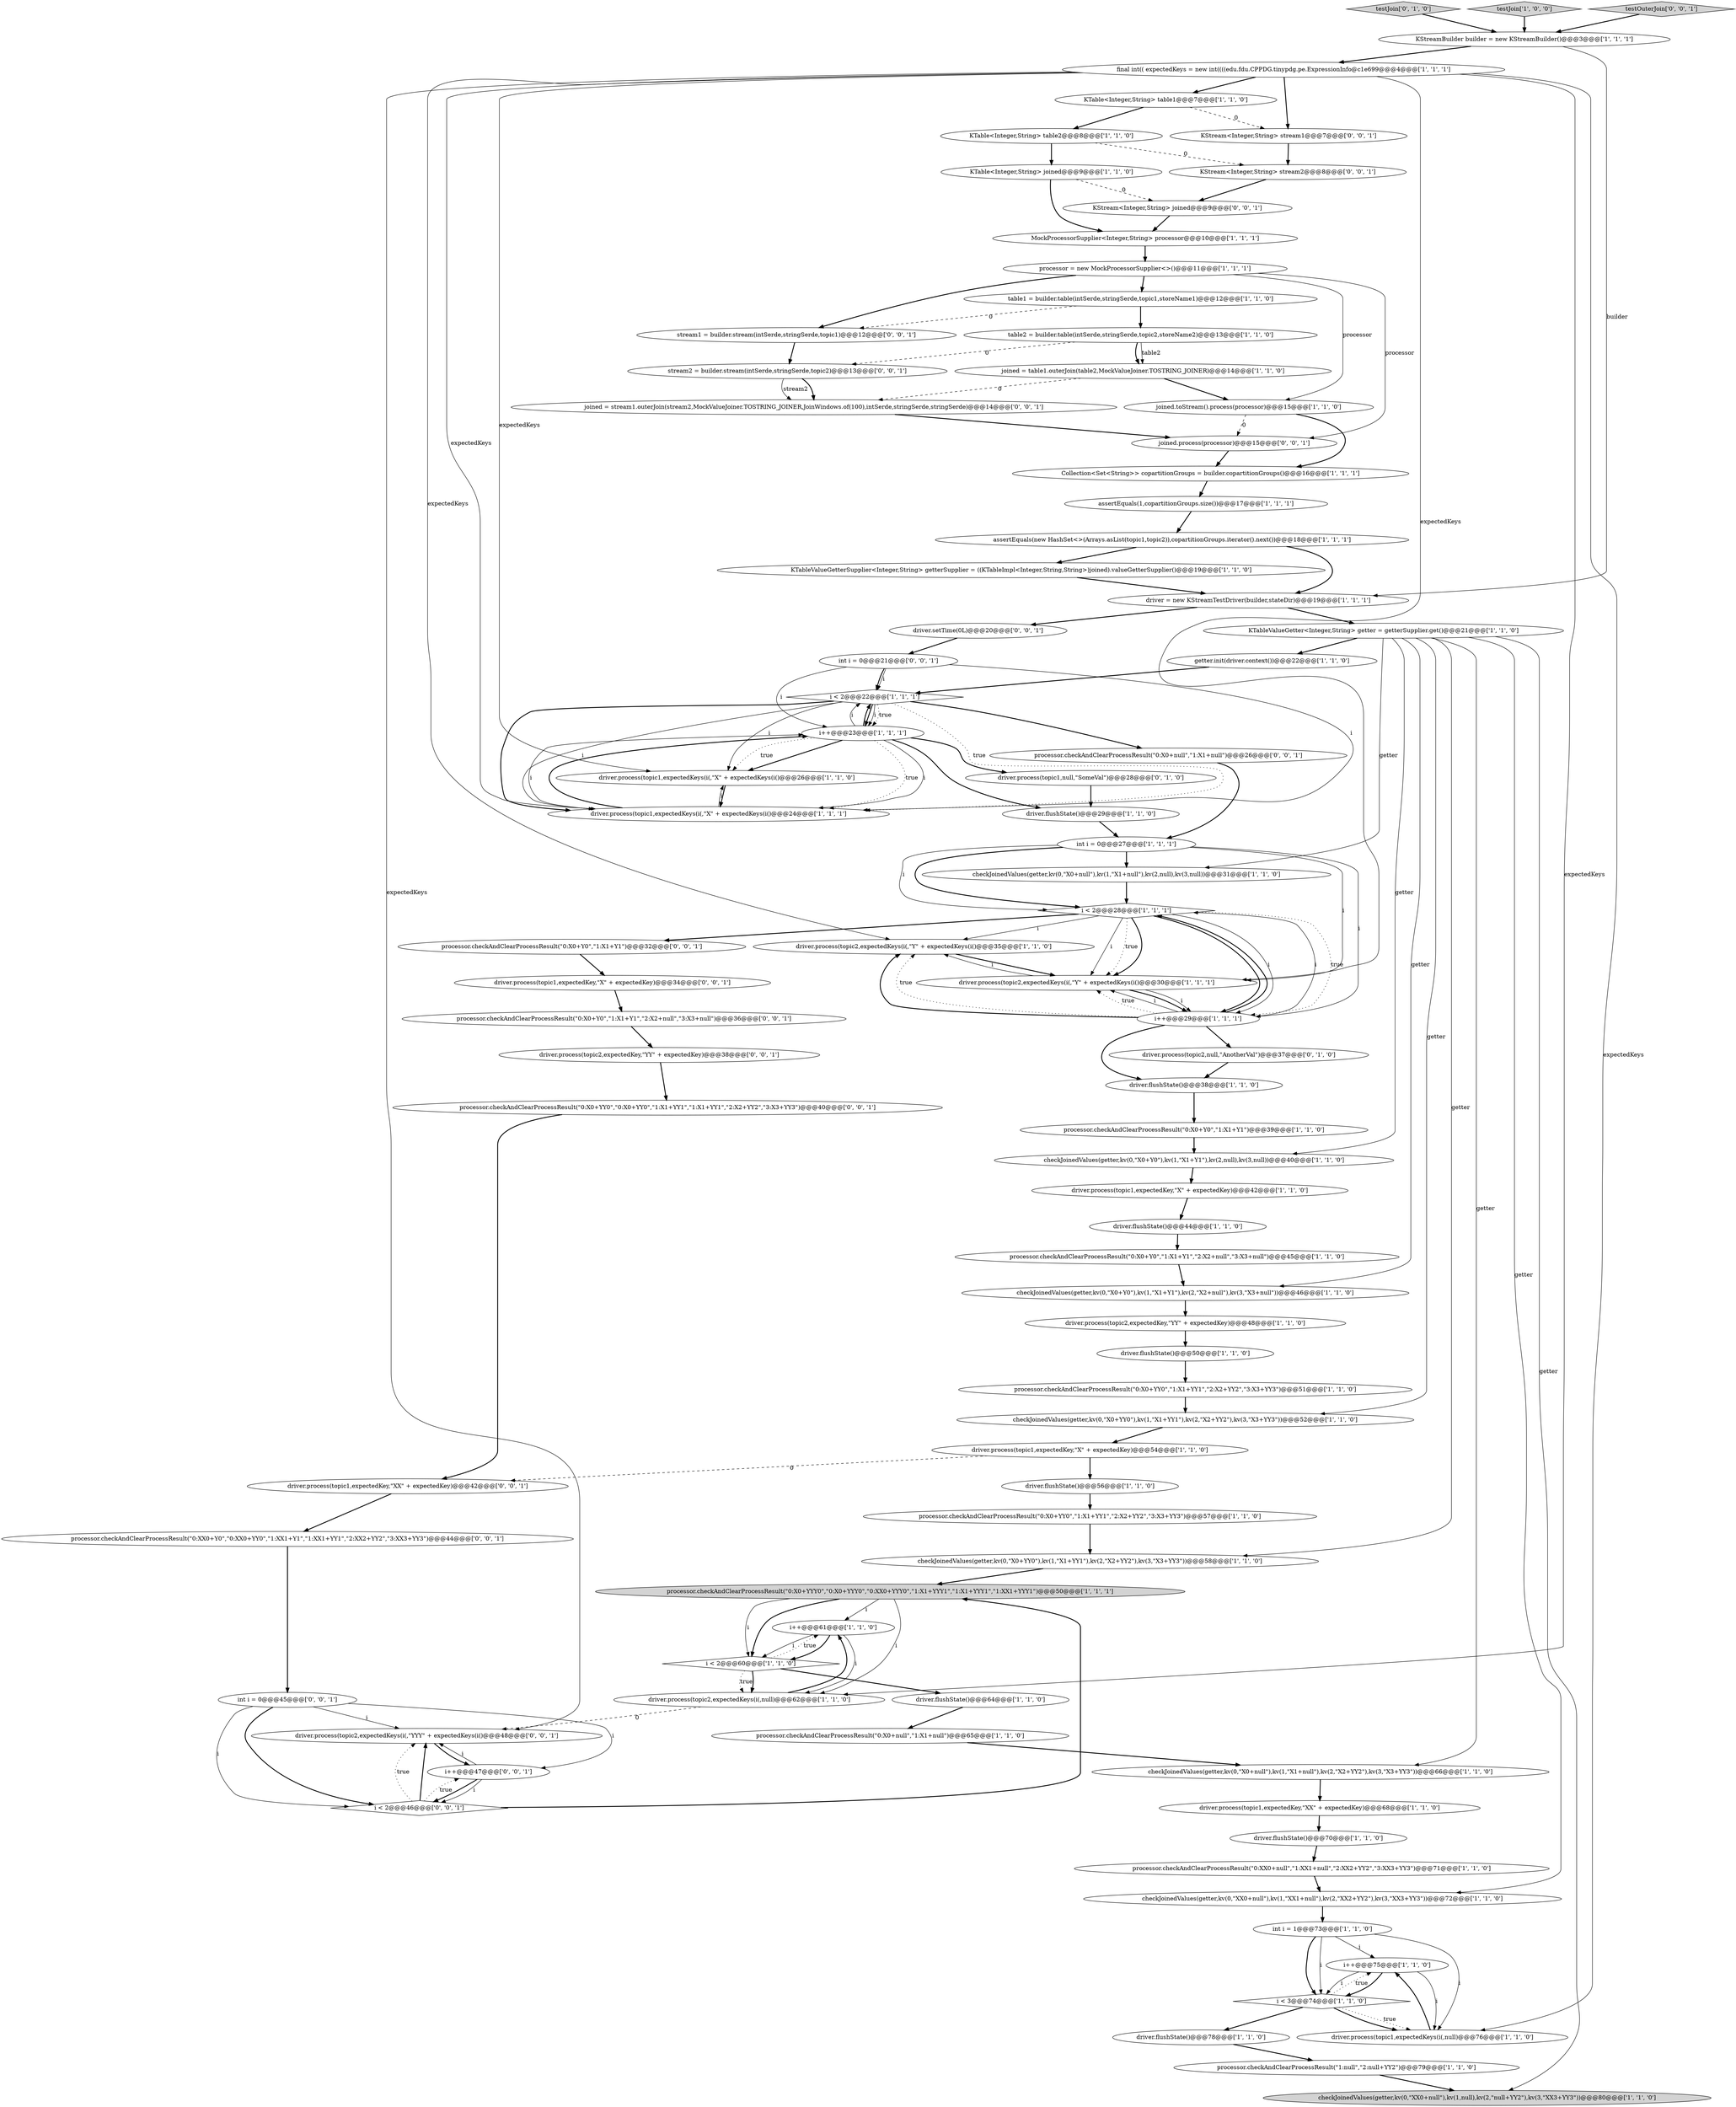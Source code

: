 digraph {
63 [style = filled, label = "driver.process(topic1,null,\"SomeVal\")@@@28@@@['0', '1', '0']", fillcolor = white, shape = ellipse image = "AAA1AAABBB2BBB"];
75 [style = filled, label = "i++@@@47@@@['0', '0', '1']", fillcolor = white, shape = ellipse image = "AAA0AAABBB3BBB"];
84 [style = filled, label = "processor.checkAndClearProcessResult(\"0:X0+Y0\",\"1:X1+Y1\",\"2:X2+null\",\"3:X3+null\")@@@36@@@['0', '0', '1']", fillcolor = white, shape = ellipse image = "AAA0AAABBB3BBB"];
12 [style = filled, label = "i++@@@75@@@['1', '1', '0']", fillcolor = white, shape = ellipse image = "AAA0AAABBB1BBB"];
9 [style = filled, label = "KTable<Integer,String> table2@@@8@@@['1', '1', '0']", fillcolor = white, shape = ellipse image = "AAA0AAABBB1BBB"];
20 [style = filled, label = "int i = 1@@@73@@@['1', '1', '0']", fillcolor = white, shape = ellipse image = "AAA0AAABBB1BBB"];
35 [style = filled, label = "KTableValueGetterSupplier<Integer,String> getterSupplier = ((KTableImpl<Integer,String,String>)joined).valueGetterSupplier()@@@19@@@['1', '1', '0']", fillcolor = white, shape = ellipse image = "AAA0AAABBB1BBB"];
61 [style = filled, label = "checkJoinedValues(getter,kv(0,\"X0+YY0\"),kv(1,\"X1+YY1\"),kv(2,\"X2+YY2\"),kv(3,\"X3+YY3\"))@@@58@@@['1', '1', '0']", fillcolor = white, shape = ellipse image = "AAA0AAABBB1BBB"];
57 [style = filled, label = "driver.flushState()@@@56@@@['1', '1', '0']", fillcolor = white, shape = ellipse image = "AAA0AAABBB1BBB"];
64 [style = filled, label = "testJoin['0', '1', '0']", fillcolor = lightgray, shape = diamond image = "AAA0AAABBB2BBB"];
47 [style = filled, label = "driver.flushState()@@@64@@@['1', '1', '0']", fillcolor = white, shape = ellipse image = "AAA0AAABBB1BBB"];
43 [style = filled, label = "joined = table1.outerJoin(table2,MockValueJoiner.TOSTRING_JOINER)@@@14@@@['1', '1', '0']", fillcolor = white, shape = ellipse image = "AAA0AAABBB1BBB"];
25 [style = filled, label = "processor.checkAndClearProcessResult(\"0:XX0+null\",\"1:XX1+null\",\"2:XX2+YY2\",\"3:XX3+YY3\")@@@71@@@['1', '1', '0']", fillcolor = white, shape = ellipse image = "AAA0AAABBB1BBB"];
82 [style = filled, label = "i < 2@@@46@@@['0', '0', '1']", fillcolor = white, shape = diamond image = "AAA0AAABBB3BBB"];
70 [style = filled, label = "processor.checkAndClearProcessResult(\"0:XX0+Y0\",\"0:XX0+YY0\",\"1:XX1+Y1\",\"1:XX1+YY1\",\"2:XX2+YY2\",\"3:XX3+YY3\")@@@44@@@['0', '0', '1']", fillcolor = white, shape = ellipse image = "AAA0AAABBB3BBB"];
65 [style = filled, label = "driver.process(topic2,null,\"AnotherVal\")@@@37@@@['0', '1', '0']", fillcolor = white, shape = ellipse image = "AAA1AAABBB2BBB"];
60 [style = filled, label = "driver.process(topic1,expectedKey,\"XX\" + expectedKey)@@@68@@@['1', '1', '0']", fillcolor = white, shape = ellipse image = "AAA0AAABBB1BBB"];
13 [style = filled, label = "table2 = builder.table(intSerde,stringSerde,topic2,storeName2)@@@13@@@['1', '1', '0']", fillcolor = white, shape = ellipse image = "AAA0AAABBB1BBB"];
30 [style = filled, label = "checkJoinedValues(getter,kv(0,\"X0+null\"),kv(1,\"X1+null\"),kv(2,null),kv(3,null))@@@31@@@['1', '1', '0']", fillcolor = white, shape = ellipse image = "AAA0AAABBB1BBB"];
50 [style = filled, label = "KStreamBuilder builder = new KStreamBuilder()@@@3@@@['1', '1', '1']", fillcolor = white, shape = ellipse image = "AAA0AAABBB1BBB"];
37 [style = filled, label = "driver = new KStreamTestDriver(builder,stateDir)@@@19@@@['1', '1', '1']", fillcolor = white, shape = ellipse image = "AAA0AAABBB1BBB"];
36 [style = filled, label = "driver.process(topic1,expectedKeys(i(,null)@@@76@@@['1', '1', '0']", fillcolor = white, shape = ellipse image = "AAA0AAABBB1BBB"];
40 [style = filled, label = "driver.flushState()@@@29@@@['1', '1', '0']", fillcolor = white, shape = ellipse image = "AAA0AAABBB1BBB"];
53 [style = filled, label = "processor.checkAndClearProcessResult(\"0:X0+Y0\",\"1:X1+Y1\")@@@39@@@['1', '1', '0']", fillcolor = white, shape = ellipse image = "AAA0AAABBB1BBB"];
22 [style = filled, label = "processor.checkAndClearProcessResult(\"0:X0+Y0\",\"1:X1+Y1\",\"2:X2+null\",\"3:X3+null\")@@@45@@@['1', '1', '0']", fillcolor = white, shape = ellipse image = "AAA0AAABBB1BBB"];
48 [style = filled, label = "processor.checkAndClearProcessResult(\"1:null\",\"2:null+YY2\")@@@79@@@['1', '1', '0']", fillcolor = white, shape = ellipse image = "AAA0AAABBB1BBB"];
33 [style = filled, label = "KTable<Integer,String> joined@@@9@@@['1', '1', '0']", fillcolor = white, shape = ellipse image = "AAA0AAABBB1BBB"];
15 [style = filled, label = "KTable<Integer,String> table1@@@7@@@['1', '1', '0']", fillcolor = white, shape = ellipse image = "AAA0AAABBB1BBB"];
29 [style = filled, label = "i++@@@23@@@['1', '1', '1']", fillcolor = white, shape = ellipse image = "AAA0AAABBB1BBB"];
44 [style = filled, label = "checkJoinedValues(getter,kv(0,\"X0+Y0\"),kv(1,\"X1+Y1\"),kv(2,\"X2+null\"),kv(3,\"X3+null\"))@@@46@@@['1', '1', '0']", fillcolor = white, shape = ellipse image = "AAA0AAABBB1BBB"];
74 [style = filled, label = "driver.process(topic2,expectedKey,\"YY\" + expectedKey)@@@38@@@['0', '0', '1']", fillcolor = white, shape = ellipse image = "AAA0AAABBB3BBB"];
87 [style = filled, label = "KStream<Integer,String> joined@@@9@@@['0', '0', '1']", fillcolor = white, shape = ellipse image = "AAA0AAABBB3BBB"];
16 [style = filled, label = "assertEquals(new HashSet<>(Arrays.asList(topic1,topic2)),copartitionGroups.iterator().next())@@@18@@@['1', '1', '1']", fillcolor = white, shape = ellipse image = "AAA0AAABBB1BBB"];
76 [style = filled, label = "joined = stream1.outerJoin(stream2,MockValueJoiner.TOSTRING_JOINER,JoinWindows.of(100),intSerde,stringSerde,stringSerde)@@@14@@@['0', '0', '1']", fillcolor = white, shape = ellipse image = "AAA0AAABBB3BBB"];
28 [style = filled, label = "processor = new MockProcessorSupplier<>()@@@11@@@['1', '1', '1']", fillcolor = white, shape = ellipse image = "AAA0AAABBB1BBB"];
11 [style = filled, label = "MockProcessorSupplier<Integer,String> processor@@@10@@@['1', '1', '1']", fillcolor = white, shape = ellipse image = "AAA0AAABBB1BBB"];
79 [style = filled, label = "driver.process(topic2,expectedKeys(i(,\"YYY\" + expectedKeys(i()@@@48@@@['0', '0', '1']", fillcolor = white, shape = ellipse image = "AAA0AAABBB3BBB"];
81 [style = filled, label = "stream1 = builder.stream(intSerde,stringSerde,topic1)@@@12@@@['0', '0', '1']", fillcolor = white, shape = ellipse image = "AAA0AAABBB3BBB"];
56 [style = filled, label = "driver.flushState()@@@50@@@['1', '1', '0']", fillcolor = white, shape = ellipse image = "AAA0AAABBB1BBB"];
77 [style = filled, label = "processor.checkAndClearProcessResult(\"0:X0+null\",\"1:X1+null\")@@@26@@@['0', '0', '1']", fillcolor = white, shape = ellipse image = "AAA0AAABBB3BBB"];
59 [style = filled, label = "joined.toStream().process(processor)@@@15@@@['1', '1', '0']", fillcolor = white, shape = ellipse image = "AAA0AAABBB1BBB"];
26 [style = filled, label = "checkJoinedValues(getter,kv(0,\"X0+YY0\"),kv(1,\"X1+YY1\"),kv(2,\"X2+YY2\"),kv(3,\"X3+YY3\"))@@@52@@@['1', '1', '0']", fillcolor = white, shape = ellipse image = "AAA0AAABBB1BBB"];
68 [style = filled, label = "joined.process(processor)@@@15@@@['0', '0', '1']", fillcolor = white, shape = ellipse image = "AAA0AAABBB3BBB"];
18 [style = filled, label = "driver.process(topic1,expectedKey,\"X\" + expectedKey)@@@42@@@['1', '1', '0']", fillcolor = white, shape = ellipse image = "AAA0AAABBB1BBB"];
71 [style = filled, label = "KStream<Integer,String> stream2@@@8@@@['0', '0', '1']", fillcolor = white, shape = ellipse image = "AAA0AAABBB3BBB"];
14 [style = filled, label = "driver.process(topic2,expectedKeys(i(,\"Y\" + expectedKeys(i()@@@35@@@['1', '1', '0']", fillcolor = white, shape = ellipse image = "AAA0AAABBB1BBB"];
10 [style = filled, label = "KTableValueGetter<Integer,String> getter = getterSupplier.get()@@@21@@@['1', '1', '0']", fillcolor = white, shape = ellipse image = "AAA0AAABBB1BBB"];
7 [style = filled, label = "Collection<Set<String>> copartitionGroups = builder.copartitionGroups()@@@16@@@['1', '1', '1']", fillcolor = white, shape = ellipse image = "AAA0AAABBB1BBB"];
83 [style = filled, label = "driver.setTime(0L)@@@20@@@['0', '0', '1']", fillcolor = white, shape = ellipse image = "AAA0AAABBB3BBB"];
6 [style = filled, label = "i++@@@61@@@['1', '1', '0']", fillcolor = white, shape = ellipse image = "AAA0AAABBB1BBB"];
52 [style = filled, label = "driver.process(topic2,expectedKeys(i(,\"Y\" + expectedKeys(i()@@@30@@@['1', '1', '1']", fillcolor = white, shape = ellipse image = "AAA0AAABBB1BBB"];
21 [style = filled, label = "int i = 0@@@27@@@['1', '1', '1']", fillcolor = white, shape = ellipse image = "AAA0AAABBB1BBB"];
41 [style = filled, label = "i < 2@@@28@@@['1', '1', '1']", fillcolor = white, shape = diamond image = "AAA0AAABBB1BBB"];
19 [style = filled, label = "getter.init(driver.context())@@@22@@@['1', '1', '0']", fillcolor = white, shape = ellipse image = "AAA0AAABBB1BBB"];
24 [style = filled, label = "testJoin['1', '0', '0']", fillcolor = lightgray, shape = diamond image = "AAA0AAABBB1BBB"];
45 [style = filled, label = "processor.checkAndClearProcessResult(\"0:X0+null\",\"1:X1+null\")@@@65@@@['1', '1', '0']", fillcolor = white, shape = ellipse image = "AAA0AAABBB1BBB"];
42 [style = filled, label = "assertEquals(1,copartitionGroups.size())@@@17@@@['1', '1', '1']", fillcolor = white, shape = ellipse image = "AAA0AAABBB1BBB"];
78 [style = filled, label = "testOuterJoin['0', '0', '1']", fillcolor = lightgray, shape = diamond image = "AAA0AAABBB3BBB"];
85 [style = filled, label = "int i = 0@@@45@@@['0', '0', '1']", fillcolor = white, shape = ellipse image = "AAA0AAABBB3BBB"];
17 [style = filled, label = "driver.flushState()@@@38@@@['1', '1', '0']", fillcolor = white, shape = ellipse image = "AAA0AAABBB1BBB"];
69 [style = filled, label = "processor.checkAndClearProcessResult(\"0:X0+Y0\",\"1:X1+Y1\")@@@32@@@['0', '0', '1']", fillcolor = white, shape = ellipse image = "AAA0AAABBB3BBB"];
86 [style = filled, label = "driver.process(topic1,expectedKey,\"XX\" + expectedKey)@@@42@@@['0', '0', '1']", fillcolor = white, shape = ellipse image = "AAA0AAABBB3BBB"];
5 [style = filled, label = "final int(( expectedKeys = new int((((edu.fdu.CPPDG.tinypdg.pe.ExpressionInfo@c1e699@@@4@@@['1', '1', '1']", fillcolor = white, shape = ellipse image = "AAA0AAABBB1BBB"];
55 [style = filled, label = "processor.checkAndClearProcessResult(\"0:X0+YY0\",\"1:X1+YY1\",\"2:X2+YY2\",\"3:X3+YY3\")@@@57@@@['1', '1', '0']", fillcolor = white, shape = ellipse image = "AAA0AAABBB1BBB"];
46 [style = filled, label = "driver.flushState()@@@78@@@['1', '1', '0']", fillcolor = white, shape = ellipse image = "AAA0AAABBB1BBB"];
51 [style = filled, label = "driver.flushState()@@@44@@@['1', '1', '0']", fillcolor = white, shape = ellipse image = "AAA0AAABBB1BBB"];
1 [style = filled, label = "driver.process(topic1,expectedKeys(i(,\"X\" + expectedKeys(i()@@@26@@@['1', '1', '0']", fillcolor = white, shape = ellipse image = "AAA0AAABBB1BBB"];
38 [style = filled, label = "driver.flushState()@@@70@@@['1', '1', '0']", fillcolor = white, shape = ellipse image = "AAA0AAABBB1BBB"];
73 [style = filled, label = "driver.process(topic1,expectedKey,\"X\" + expectedKey)@@@34@@@['0', '0', '1']", fillcolor = white, shape = ellipse image = "AAA0AAABBB3BBB"];
72 [style = filled, label = "stream2 = builder.stream(intSerde,stringSerde,topic2)@@@13@@@['0', '0', '1']", fillcolor = white, shape = ellipse image = "AAA0AAABBB3BBB"];
58 [style = filled, label = "driver.process(topic2,expectedKeys(i(,null)@@@62@@@['1', '1', '0']", fillcolor = white, shape = ellipse image = "AAA0AAABBB1BBB"];
34 [style = filled, label = "checkJoinedValues(getter,kv(0,\"XX0+null\"),kv(1,null),kv(2,\"null+YY2\"),kv(3,\"XX3+YY3\"))@@@80@@@['1', '1', '0']", fillcolor = lightgray, shape = ellipse image = "AAA0AAABBB1BBB"];
39 [style = filled, label = "i < 3@@@74@@@['1', '1', '0']", fillcolor = white, shape = diamond image = "AAA0AAABBB1BBB"];
66 [style = filled, label = "int i = 0@@@21@@@['0', '0', '1']", fillcolor = white, shape = ellipse image = "AAA0AAABBB3BBB"];
80 [style = filled, label = "KStream<Integer,String> stream1@@@7@@@['0', '0', '1']", fillcolor = white, shape = ellipse image = "AAA0AAABBB3BBB"];
23 [style = filled, label = "i < 2@@@22@@@['1', '1', '1']", fillcolor = white, shape = diamond image = "AAA0AAABBB1BBB"];
49 [style = filled, label = "i < 2@@@60@@@['1', '1', '0']", fillcolor = white, shape = diamond image = "AAA0AAABBB1BBB"];
67 [style = filled, label = "processor.checkAndClearProcessResult(\"0:X0+YY0\",\"0:X0+YY0\",\"1:X1+YY1\",\"1:X1+YY1\",\"2:X2+YY2\",\"3:X3+YY3\")@@@40@@@['0', '0', '1']", fillcolor = white, shape = ellipse image = "AAA0AAABBB3BBB"];
4 [style = filled, label = "driver.process(topic1,expectedKey,\"X\" + expectedKey)@@@54@@@['1', '1', '0']", fillcolor = white, shape = ellipse image = "AAA0AAABBB1BBB"];
2 [style = filled, label = "table1 = builder.table(intSerde,stringSerde,topic1,storeName1)@@@12@@@['1', '1', '0']", fillcolor = white, shape = ellipse image = "AAA0AAABBB1BBB"];
31 [style = filled, label = "processor.checkAndClearProcessResult(\"0:X0+YYY0\",\"0:X0+YYY0\",\"0:XX0+YYY0\",\"1:X1+YYY1\",\"1:X1+YYY1\",\"1:XX1+YYY1\")@@@50@@@['1', '1', '1']", fillcolor = lightgray, shape = ellipse image = "AAA0AAABBB1BBB"];
8 [style = filled, label = "i++@@@29@@@['1', '1', '1']", fillcolor = white, shape = ellipse image = "AAA0AAABBB1BBB"];
54 [style = filled, label = "checkJoinedValues(getter,kv(0,\"X0+Y0\"),kv(1,\"X1+Y1\"),kv(2,null),kv(3,null))@@@40@@@['1', '1', '0']", fillcolor = white, shape = ellipse image = "AAA0AAABBB1BBB"];
32 [style = filled, label = "checkJoinedValues(getter,kv(0,\"XX0+null\"),kv(1,\"XX1+null\"),kv(2,\"XX2+YY2\"),kv(3,\"XX3+YY3\"))@@@72@@@['1', '1', '0']", fillcolor = white, shape = ellipse image = "AAA0AAABBB1BBB"];
62 [style = filled, label = "driver.process(topic1,expectedKeys(i(,\"X\" + expectedKeys(i()@@@24@@@['1', '1', '1']", fillcolor = white, shape = ellipse image = "AAA0AAABBB1BBB"];
3 [style = filled, label = "processor.checkAndClearProcessResult(\"0:X0+YY0\",\"1:X1+YY1\",\"2:X2+YY2\",\"3:X3+YY3\")@@@51@@@['1', '1', '0']", fillcolor = white, shape = ellipse image = "AAA0AAABBB1BBB"];
27 [style = filled, label = "driver.process(topic2,expectedKey,\"YY\" + expectedKey)@@@48@@@['1', '1', '0']", fillcolor = white, shape = ellipse image = "AAA0AAABBB1BBB"];
0 [style = filled, label = "checkJoinedValues(getter,kv(0,\"X0+null\"),kv(1,\"X1+null\"),kv(2,\"X2+YY2\"),kv(3,\"X3+YY3\"))@@@66@@@['1', '1', '0']", fillcolor = white, shape = ellipse image = "AAA0AAABBB1BBB"];
28->59 [style = solid, label="processor"];
7->42 [style = bold, label=""];
8->14 [style = bold, label=""];
10->0 [style = solid, label="getter"];
37->10 [style = bold, label=""];
23->62 [style = bold, label=""];
21->8 [style = solid, label="i"];
6->49 [style = bold, label=""];
41->52 [style = dotted, label="true"];
8->52 [style = dotted, label="true"];
62->29 [style = solid, label="i"];
10->61 [style = solid, label="getter"];
85->82 [style = solid, label="i"];
18->51 [style = bold, label=""];
82->31 [style = bold, label=""];
41->8 [style = dotted, label="true"];
10->26 [style = solid, label="getter"];
28->81 [style = bold, label=""];
75->79 [style = solid, label="i"];
82->79 [style = dotted, label="true"];
49->58 [style = dotted, label="true"];
23->77 [style = bold, label=""];
19->23 [style = bold, label=""];
45->0 [style = bold, label=""];
10->54 [style = solid, label="getter"];
6->49 [style = solid, label="i"];
30->41 [style = bold, label=""];
59->68 [style = dashed, label="0"];
39->36 [style = dotted, label="true"];
12->36 [style = solid, label="i"];
35->37 [style = bold, label=""];
29->23 [style = solid, label="i"];
49->47 [style = bold, label=""];
87->11 [style = bold, label=""];
43->76 [style = dashed, label="0"];
5->62 [style = solid, label="expectedKeys"];
48->34 [style = bold, label=""];
73->84 [style = bold, label=""];
57->55 [style = bold, label=""];
31->49 [style = solid, label="i"];
55->61 [style = bold, label=""];
23->62 [style = solid, label="i"];
29->63 [style = bold, label=""];
16->35 [style = bold, label=""];
47->45 [style = bold, label=""];
64->50 [style = bold, label=""];
15->80 [style = dashed, label="0"];
13->72 [style = dashed, label="0"];
66->23 [style = solid, label="i"];
5->79 [style = solid, label="expectedKeys"];
39->12 [style = dotted, label="true"];
4->86 [style = dashed, label="0"];
23->29 [style = bold, label=""];
24->50 [style = bold, label=""];
85->75 [style = solid, label="i"];
38->25 [style = bold, label=""];
12->39 [style = bold, label=""];
67->86 [style = bold, label=""];
15->9 [style = bold, label=""];
2->81 [style = dashed, label="0"];
84->74 [style = bold, label=""];
33->11 [style = bold, label=""];
37->83 [style = bold, label=""];
41->52 [style = bold, label=""];
79->75 [style = bold, label=""];
8->65 [style = bold, label=""];
59->7 [style = bold, label=""];
26->4 [style = bold, label=""];
23->29 [style = solid, label="i"];
8->52 [style = solid, label="i"];
13->43 [style = bold, label=""];
4->57 [style = bold, label=""];
32->20 [style = bold, label=""];
39->36 [style = bold, label=""];
76->68 [style = bold, label=""];
5->14 [style = solid, label="expectedKeys"];
20->39 [style = bold, label=""];
41->14 [style = solid, label="i"];
12->39 [style = solid, label="i"];
66->23 [style = bold, label=""];
56->3 [style = bold, label=""];
80->71 [style = bold, label=""];
54->18 [style = bold, label=""];
71->87 [style = bold, label=""];
44->27 [style = bold, label=""];
41->69 [style = bold, label=""];
23->62 [style = dotted, label="true"];
14->52 [style = bold, label=""];
65->17 [style = bold, label=""];
49->58 [style = bold, label=""];
5->36 [style = solid, label="expectedKeys"];
58->6 [style = bold, label=""];
10->30 [style = solid, label="getter"];
41->52 [style = solid, label="i"];
36->12 [style = bold, label=""];
29->1 [style = bold, label=""];
1->62 [style = bold, label=""];
52->8 [style = bold, label=""];
23->29 [style = dotted, label="true"];
11->28 [style = bold, label=""];
52->8 [style = solid, label="i"];
72->76 [style = bold, label=""];
50->5 [style = bold, label=""];
29->1 [style = dotted, label="true"];
78->50 [style = bold, label=""];
53->54 [style = bold, label=""];
8->41 [style = bold, label=""];
28->68 [style = solid, label="processor"];
29->62 [style = dotted, label="true"];
10->44 [style = solid, label="getter"];
46->48 [style = bold, label=""];
2->13 [style = bold, label=""];
22->44 [style = bold, label=""];
82->75 [style = dotted, label="true"];
6->58 [style = solid, label="i"];
16->37 [style = bold, label=""];
21->30 [style = bold, label=""];
85->82 [style = bold, label=""];
69->73 [style = bold, label=""];
74->67 [style = bold, label=""];
66->62 [style = solid, label="i"];
86->70 [style = bold, label=""];
82->79 [style = bold, label=""];
20->12 [style = solid, label="i"];
31->6 [style = solid, label="i"];
50->37 [style = solid, label="builder"];
21->41 [style = solid, label="i"];
68->7 [style = bold, label=""];
10->34 [style = solid, label="getter"];
9->71 [style = dashed, label="0"];
85->79 [style = solid, label="i"];
20->36 [style = solid, label="i"];
33->87 [style = dashed, label="0"];
62->1 [style = solid, label="i"];
31->49 [style = bold, label=""];
66->29 [style = solid, label="i"];
17->53 [style = bold, label=""];
81->72 [style = bold, label=""];
41->8 [style = bold, label=""];
10->32 [style = solid, label="getter"];
75->82 [style = bold, label=""];
62->29 [style = bold, label=""];
51->22 [style = bold, label=""];
83->66 [style = bold, label=""];
28->2 [style = bold, label=""];
21->41 [style = bold, label=""];
42->16 [style = bold, label=""];
8->41 [style = solid, label="i"];
58->79 [style = dashed, label="0"];
29->40 [style = bold, label=""];
25->32 [style = bold, label=""];
21->52 [style = solid, label="i"];
60->38 [style = bold, label=""];
43->59 [style = bold, label=""];
0->60 [style = bold, label=""];
61->31 [style = bold, label=""];
3->26 [style = bold, label=""];
5->80 [style = bold, label=""];
52->14 [style = solid, label="i"];
27->56 [style = bold, label=""];
41->8 [style = solid, label="i"];
77->21 [style = bold, label=""];
72->76 [style = solid, label="stream2"];
8->17 [style = bold, label=""];
40->21 [style = bold, label=""];
10->19 [style = bold, label=""];
29->23 [style = bold, label=""];
49->6 [style = dotted, label="true"];
9->33 [style = bold, label=""];
23->1 [style = solid, label="i"];
29->62 [style = solid, label="i"];
70->85 [style = bold, label=""];
20->39 [style = solid, label="i"];
75->82 [style = solid, label="i"];
5->1 [style = solid, label="expectedKeys"];
5->52 [style = solid, label="expectedKeys"];
31->58 [style = solid, label="i"];
13->43 [style = solid, label="table2"];
5->58 [style = solid, label="expectedKeys"];
8->14 [style = dotted, label="true"];
39->46 [style = bold, label=""];
63->40 [style = bold, label=""];
5->15 [style = bold, label=""];
}
